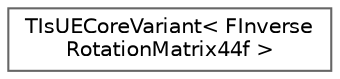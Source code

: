 digraph "Graphical Class Hierarchy"
{
 // INTERACTIVE_SVG=YES
 // LATEX_PDF_SIZE
  bgcolor="transparent";
  edge [fontname=Helvetica,fontsize=10,labelfontname=Helvetica,labelfontsize=10];
  node [fontname=Helvetica,fontsize=10,shape=box,height=0.2,width=0.4];
  rankdir="LR";
  Node0 [id="Node000000",label="TIsUECoreVariant\< FInverse\lRotationMatrix44f \>",height=0.2,width=0.4,color="grey40", fillcolor="white", style="filled",URL="$d5/d09/structTIsUECoreVariant_3_01FInverseRotationMatrix44f_01_4.html",tooltip=" "];
}
